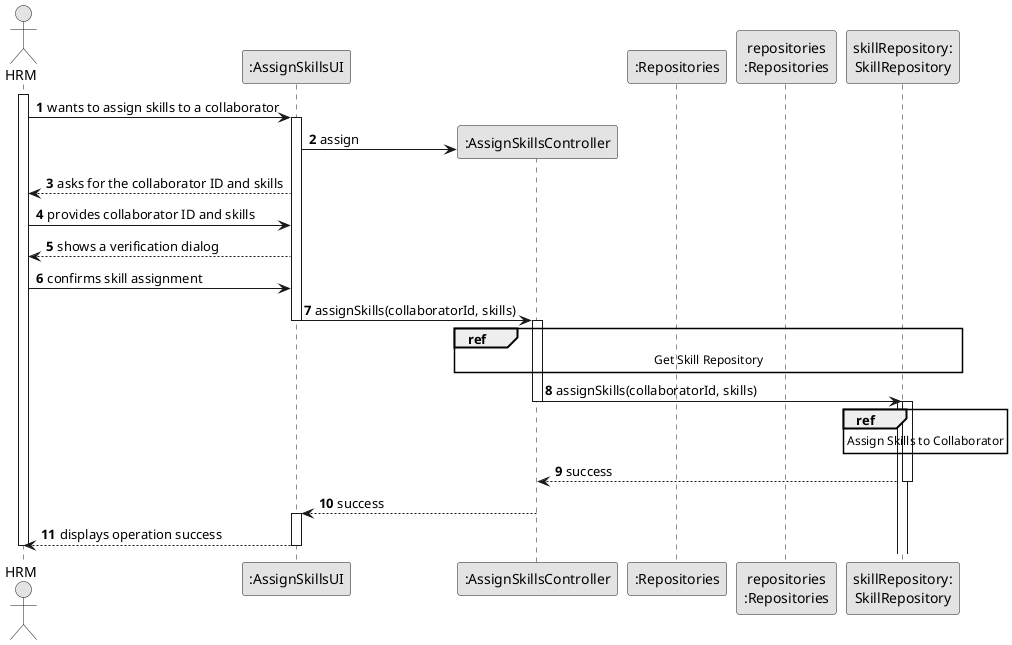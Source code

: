 @startuml
skinparam monochrome true
skinparam packageStyle rectangle
skinparam shadowing false

autonumber

'hide footbox
actor "HRM" as Employee
participant ":AssignSkillsUI" as UI
participant ":AssignSkillsController" as CTRL
participant ":Repositories" as GlobRepo
participant "repositories\n:Repositories" as PLAT
participant "skillRepository:\nSkillRepository" as skillRepository

activate Employee
Employee -> UI : wants to assign skills to a collaborator
activate UI
UI -> CTRL** : assign
UI --> Employee : asks for the collaborator ID and skills
Employee -> UI : provides collaborator ID and skills
UI --> Employee : shows a verification dialog
Employee -> UI : confirms skill assignment

UI -> CTRL : assignSkills(collaboratorId, skills)
deactivate UI
activate CTRL
        ref over CTRL, GlobRepo, skillRepository
            Get Skill Repository
        end ref

CTRL -> skillRepository : assignSkills(collaboratorId, skills)
deactivate CTRL
activate skillRepository

        ref over skillRepository
            Assign Skills to Collaborator
        end ref

    activate skillRepository
    skillRepository --> CTRL : success
    deactivate skillRepository

CTRL --> UI : success
deactivate CTRL
activate UI
UI --> Employee : displays operation success

deactivate UI
deactivate Employee

@enduml
